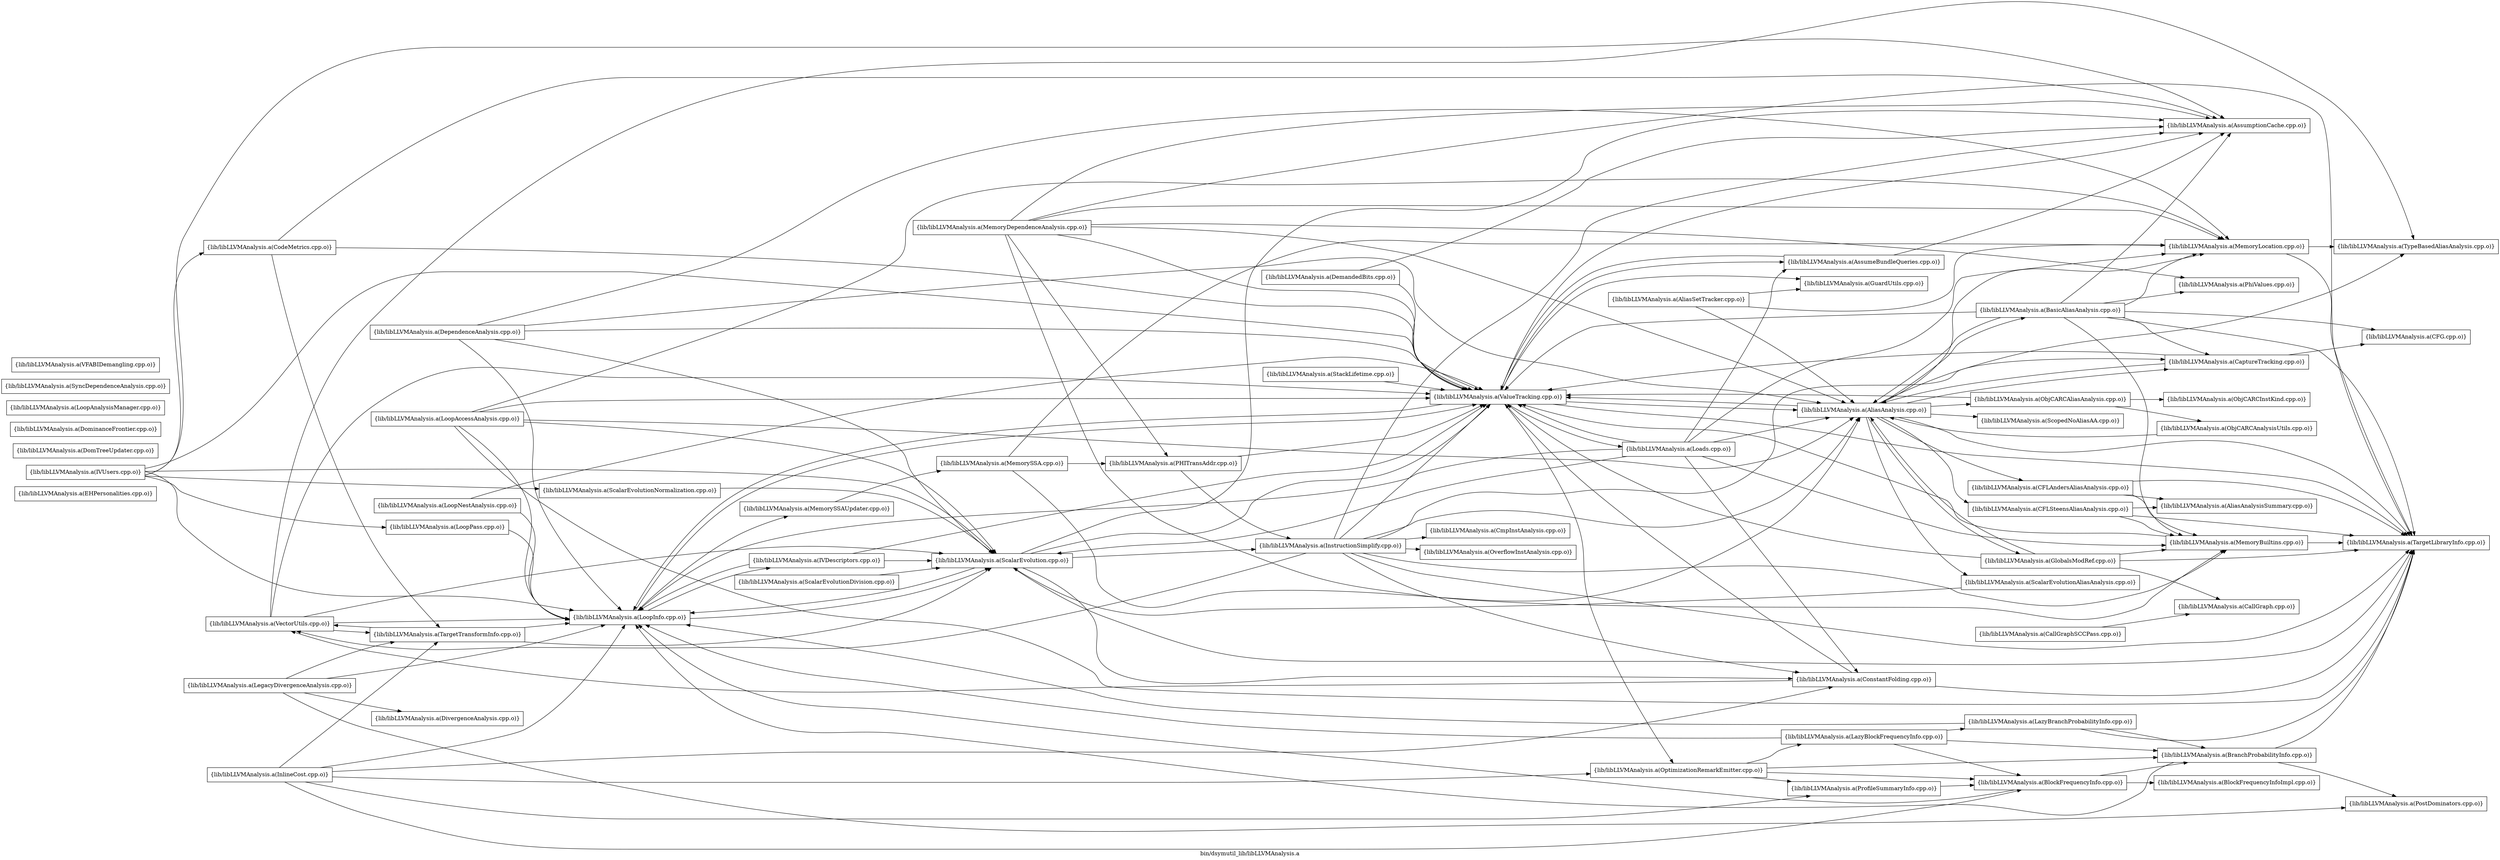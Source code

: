 digraph "bin/dsymutil_lib/libLLVMAnalysis.a" {
	label="bin/dsymutil_lib/libLLVMAnalysis.a";
	rankdir=LR;

	Node0x561dccf70db8 [shape=record,shape=box,group=0,label="{lib/libLLVMAnalysis.a(EHPersonalities.cpp.o)}"];
	Node0x561dccf71df8 [shape=record,shape=box,group=0,label="{lib/libLLVMAnalysis.a(VectorUtils.cpp.o)}"];
	Node0x561dccf71df8 -> Node0x561dccf75db8;
	Node0x561dccf71df8 -> Node0x561dccf7b3f8;
	Node0x561dccf71df8 -> Node0x561dccf6fdc8;
	Node0x561dccf71df8 -> Node0x561dccf70f48;
	Node0x561dccf71df8 -> Node0x561dccf71178;
	Node0x561dccf6fdc8 [shape=record,shape=box,group=0,label="{lib/libLLVMAnalysis.a(TargetTransformInfo.cpp.o)}"];
	Node0x561dccf6fdc8 -> Node0x561dccf75db8;
	Node0x561dccf6fdc8 -> Node0x561dccf7b3f8;
	Node0x561dccf6fdc8 -> Node0x561dccf71df8;
	Node0x561dccf71178 [shape=record,shape=box,group=0,label="{lib/libLLVMAnalysis.a(ValueTracking.cpp.o)}"];
	Node0x561dccf71178 -> Node0x561dccf8d698;
	Node0x561dccf71178 -> Node0x561dccf89958;
	Node0x561dccf71178 -> Node0x561dccf894f8;
	Node0x561dccf71178 -> Node0x561dccf6ffa8;
	Node0x561dccf71178 -> Node0x561dccf8b898;
	Node0x561dccf71178 -> Node0x561dccf75db8;
	Node0x561dccf71178 -> Node0x561dccf7ed78;
	Node0x561dccf71178 -> Node0x561dccf70598;
	Node0x561dccf7bb78 [shape=record,shape=box,group=0,label="{lib/libLLVMAnalysis.a(ProfileSummaryInfo.cpp.o)}"];
	Node0x561dccf7bb78 -> Node0x561dccf886e8;
	Node0x561dccf8d698 [shape=record,shape=box,group=0,label="{lib/libLLVMAnalysis.a(AliasAnalysis.cpp.o)}"];
	Node0x561dccf8d698 -> Node0x561dccf889b8;
	Node0x561dccf8d698 -> Node0x561dccf86ac8;
	Node0x561dccf8d698 -> Node0x561dccf85ad8;
	Node0x561dccf8d698 -> Node0x561dccf713f8;
	Node0x561dccf8d698 -> Node0x561dccf70bd8;
	Node0x561dccf8d698 -> Node0x561dccf77898;
	Node0x561dccf8d698 -> Node0x561dccf7fe58;
	Node0x561dccf8d698 -> Node0x561dccf7b6c8;
	Node0x561dccf8d698 -> Node0x561dccf70598;
	Node0x561dccf8d698 -> Node0x561dccf70f48;
	Node0x561dccf8d698 -> Node0x561dccf71948;
	Node0x561dccf8d698 -> Node0x561dccf71178;
	Node0x561dccf6f328 [shape=record,shape=box,group=0,label="{lib/libLLVMAnalysis.a(DomTreeUpdater.cpp.o)}"];
	Node0x561dccf75db8 [shape=record,shape=box,group=0,label="{lib/libLLVMAnalysis.a(LoopInfo.cpp.o)}"];
	Node0x561dccf75db8 -> Node0x561dccf774d8;
	Node0x561dccf75db8 -> Node0x561dccf77398;
	Node0x561dccf75db8 -> Node0x561dccf7b3f8;
	Node0x561dccf75db8 -> Node0x561dccf71178;
	Node0x561dccf7b3f8 [shape=record,shape=box,group=0,label="{lib/libLLVMAnalysis.a(ScalarEvolution.cpp.o)}"];
	Node0x561dccf7b3f8 -> Node0x561dccf894f8;
	Node0x561dccf7b3f8 -> Node0x561dccf73838;
	Node0x561dccf7b3f8 -> Node0x561dccf79d78;
	Node0x561dccf7b3f8 -> Node0x561dccf75db8;
	Node0x561dccf7b3f8 -> Node0x561dccf70598;
	Node0x561dccf7b3f8 -> Node0x561dccf71178;
	Node0x561dccf73838 [shape=record,shape=box,group=0,label="{lib/libLLVMAnalysis.a(ConstantFolding.cpp.o)}"];
	Node0x561dccf73838 -> Node0x561dccf70598;
	Node0x561dccf73838 -> Node0x561dccf71178;
	Node0x561dccf73838 -> Node0x561dccf71df8;
	Node0x561dccf886e8 [shape=record,shape=box,group=0,label="{lib/libLLVMAnalysis.a(BlockFrequencyInfo.cpp.o)}"];
	Node0x561dccf886e8 -> Node0x561dccf87b58;
	Node0x561dccf886e8 -> Node0x561dccf87428;
	Node0x561dccf886e8 -> Node0x561dccf75db8;
	Node0x561dccf87b58 [shape=record,shape=box,group=0,label="{lib/libLLVMAnalysis.a(BlockFrequencyInfoImpl.cpp.o)}"];
	Node0x561dccf889b8 [shape=record,shape=box,group=0,label="{lib/libLLVMAnalysis.a(BasicAliasAnalysis.cpp.o)}"];
	Node0x561dccf889b8 -> Node0x561dccf8d698;
	Node0x561dccf889b8 -> Node0x561dccf894f8;
	Node0x561dccf889b8 -> Node0x561dccf871a8;
	Node0x561dccf889b8 -> Node0x561dccf713f8;
	Node0x561dccf889b8 -> Node0x561dccf73ec8;
	Node0x561dccf889b8 -> Node0x561dccf77898;
	Node0x561dccf889b8 -> Node0x561dccf7d608;
	Node0x561dccf889b8 -> Node0x561dccf70598;
	Node0x561dccf889b8 -> Node0x561dccf71178;
	Node0x561dccf6f288 [shape=record,shape=box,group=0,label="{lib/libLLVMAnalysis.a(DominanceFrontier.cpp.o)}"];
	Node0x561dccf70bd8 [shape=record,shape=box,group=0,label="{lib/libLLVMAnalysis.a(GlobalsModRef.cpp.o)}"];
	Node0x561dccf70bd8 -> Node0x561dccf8d698;
	Node0x561dccf70bd8 -> Node0x561dccf85128;
	Node0x561dccf70bd8 -> Node0x561dccf73ec8;
	Node0x561dccf70bd8 -> Node0x561dccf70598;
	Node0x561dccf70bd8 -> Node0x561dccf71178;
	Node0x561dccf78b08 [shape=record,shape=box,group=0,label="{lib/libLLVMAnalysis.a(IVUsers.cpp.o)}"];
	Node0x561dccf78b08 -> Node0x561dccf894f8;
	Node0x561dccf78b08 -> Node0x561dccf79788;
	Node0x561dccf78b08 -> Node0x561dccf75db8;
	Node0x561dccf78b08 -> Node0x561dccf743c8;
	Node0x561dccf78b08 -> Node0x561dccf7b3f8;
	Node0x561dccf78b08 -> Node0x561dccf782e8;
	Node0x561dccf78b08 -> Node0x561dccf71178;
	Node0x561dccf788d8 [shape=record,shape=box,group=0,label="{lib/libLLVMAnalysis.a(MemoryDependenceAnalysis.cpp.o)}"];
	Node0x561dccf788d8 -> Node0x561dccf8d698;
	Node0x561dccf788d8 -> Node0x561dccf894f8;
	Node0x561dccf788d8 -> Node0x561dccf73ec8;
	Node0x561dccf788d8 -> Node0x561dccf77898;
	Node0x561dccf788d8 -> Node0x561dccf7d388;
	Node0x561dccf788d8 -> Node0x561dccf7d608;
	Node0x561dccf788d8 -> Node0x561dccf70598;
	Node0x561dccf788d8 -> Node0x561dccf71178;
	Node0x561dccf7b6c8 [shape=record,shape=box,group=0,label="{lib/libLLVMAnalysis.a(ScalarEvolutionAliasAnalysis.cpp.o)}"];
	Node0x561dccf7b6c8 -> Node0x561dccf7b3f8;
	Node0x561dccf8b898 [shape=record,shape=box,group=0,label="{lib/libLLVMAnalysis.a(Loads.cpp.o)}"];
	Node0x561dccf8b898 -> Node0x561dccf8d698;
	Node0x561dccf8b898 -> Node0x561dccf89958;
	Node0x561dccf8b898 -> Node0x561dccf73838;
	Node0x561dccf8b898 -> Node0x561dccf75db8;
	Node0x561dccf8b898 -> Node0x561dccf73ec8;
	Node0x561dccf8b898 -> Node0x561dccf77898;
	Node0x561dccf8b898 -> Node0x561dccf7b3f8;
	Node0x561dccf8b898 -> Node0x561dccf71178;
	Node0x561dccf86ac8 [shape=record,shape=box,group=0,label="{lib/libLLVMAnalysis.a(CFLAndersAliasAnalysis.cpp.o)}"];
	Node0x561dccf86ac8 -> Node0x561dccf86258;
	Node0x561dccf86ac8 -> Node0x561dccf73ec8;
	Node0x561dccf86ac8 -> Node0x561dccf70598;
	Node0x561dccf85ad8 [shape=record,shape=box,group=0,label="{lib/libLLVMAnalysis.a(CFLSteensAliasAnalysis.cpp.o)}"];
	Node0x561dccf85ad8 -> Node0x561dccf86258;
	Node0x561dccf85ad8 -> Node0x561dccf73ec8;
	Node0x561dccf85ad8 -> Node0x561dccf70598;
	Node0x561dccf71628 [shape=record,shape=box,group=0,label="{lib/libLLVMAnalysis.a(CallGraphSCCPass.cpp.o)}"];
	Node0x561dccf71628 -> Node0x561dccf85128;
	Node0x561dccf70f48 [shape=record,shape=box,group=0,label="{lib/libLLVMAnalysis.a(TypeBasedAliasAnalysis.cpp.o)}"];
	Node0x561dccf71948 [shape=record,shape=box,group=0,label="{lib/libLLVMAnalysis.a(ScopedNoAliasAA.cpp.o)}"];
	Node0x561dccf871a8 [shape=record,shape=box,group=0,label="{lib/libLLVMAnalysis.a(CFG.cpp.o)}"];
	Node0x561dccf87428 [shape=record,shape=box,group=0,label="{lib/libLLVMAnalysis.a(BranchProbabilityInfo.cpp.o)}"];
	Node0x561dccf87428 -> Node0x561dccf75db8;
	Node0x561dccf87428 -> Node0x561dccf7ce38;
	Node0x561dccf87428 -> Node0x561dccf70598;
	Node0x561dccf79d78 [shape=record,shape=box,group=0,label="{lib/libLLVMAnalysis.a(InstructionSimplify.cpp.o)}"];
	Node0x561dccf79d78 -> Node0x561dccf8d698;
	Node0x561dccf79d78 -> Node0x561dccf894f8;
	Node0x561dccf79d78 -> Node0x561dccf713f8;
	Node0x561dccf79d78 -> Node0x561dccf73838;
	Node0x561dccf79d78 -> Node0x561dccf7ab38;
	Node0x561dccf79d78 -> Node0x561dccf73ec8;
	Node0x561dccf79d78 -> Node0x561dccf7dc98;
	Node0x561dccf79d78 -> Node0x561dccf70598;
	Node0x561dccf79d78 -> Node0x561dccf71178;
	Node0x561dccf79d78 -> Node0x561dccf71df8;
	Node0x561dccf70598 [shape=record,shape=box,group=0,label="{lib/libLLVMAnalysis.a(TargetLibraryInfo.cpp.o)}"];
	Node0x561dccf8af38 [shape=record,shape=box,group=0,label="{lib/libLLVMAnalysis.a(LazyBlockFrequencyInfo.cpp.o)}"];
	Node0x561dccf8af38 -> Node0x561dccf886e8;
	Node0x561dccf8af38 -> Node0x561dccf87428;
	Node0x561dccf8af38 -> Node0x561dccf8a1c8;
	Node0x561dccf8af38 -> Node0x561dccf75db8;
	Node0x561dccf894f8 [shape=record,shape=box,group=0,label="{lib/libLLVMAnalysis.a(AssumptionCache.cpp.o)}"];
	Node0x561dccf7ed78 [shape=record,shape=box,group=0,label="{lib/libLLVMAnalysis.a(OptimizationRemarkEmitter.cpp.o)}"];
	Node0x561dccf7ed78 -> Node0x561dccf886e8;
	Node0x561dccf7ed78 -> Node0x561dccf87428;
	Node0x561dccf7ed78 -> Node0x561dccf8af38;
	Node0x561dccf7ed78 -> Node0x561dccf7bb78;
	Node0x561dccf77b18 [shape=record,shape=box,group=0,label="{lib/libLLVMAnalysis.a(MemorySSA.cpp.o)}"];
	Node0x561dccf77b18 -> Node0x561dccf8d698;
	Node0x561dccf77b18 -> Node0x561dccf77898;
	Node0x561dccf77b18 -> Node0x561dccf7d388;
	Node0x561dccf77398 [shape=record,shape=box,group=0,label="{lib/libLLVMAnalysis.a(MemorySSAUpdater.cpp.o)}"];
	Node0x561dccf77398 -> Node0x561dccf77b18;
	Node0x561dccf7e558 [shape=record,shape=box,group=0,label="{lib/libLLVMAnalysis.a(ObjCARCInstKind.cpp.o)}"];
	Node0x561dccf7a548 [shape=record,shape=box,group=0,label="{lib/libLLVMAnalysis.a(InlineCost.cpp.o)}"];
	Node0x561dccf7a548 -> Node0x561dccf886e8;
	Node0x561dccf7a548 -> Node0x561dccf73838;
	Node0x561dccf7a548 -> Node0x561dccf75db8;
	Node0x561dccf7a548 -> Node0x561dccf7ed78;
	Node0x561dccf7a548 -> Node0x561dccf7bb78;
	Node0x561dccf7a548 -> Node0x561dccf6fdc8;
	Node0x561dccf6ece8 [shape=record,shape=box,group=0,label="{lib/libLLVMAnalysis.a(StackLifetime.cpp.o)}"];
	Node0x561dccf6ece8 -> Node0x561dccf71178;
	Node0x561dccf77898 [shape=record,shape=box,group=0,label="{lib/libLLVMAnalysis.a(MemoryLocation.cpp.o)}"];
	Node0x561dccf77898 -> Node0x561dccf70598;
	Node0x561dccf77898 -> Node0x561dccf70f48;
	Node0x561dccf72bb8 [shape=record,shape=box,group=0,label="{lib/libLLVMAnalysis.a(DemandedBits.cpp.o)}"];
	Node0x561dccf72bb8 -> Node0x561dccf894f8;
	Node0x561dccf72bb8 -> Node0x561dccf71178;
	Node0x561dccf8be38 [shape=record,shape=box,group=0,label="{lib/libLLVMAnalysis.a(LoopAccessAnalysis.cpp.o)}"];
	Node0x561dccf8be38 -> Node0x561dccf8d698;
	Node0x561dccf8be38 -> Node0x561dccf75db8;
	Node0x561dccf8be38 -> Node0x561dccf77898;
	Node0x561dccf8be38 -> Node0x561dccf7b3f8;
	Node0x561dccf8be38 -> Node0x561dccf70598;
	Node0x561dccf8be38 -> Node0x561dccf71178;
	Node0x561dccf8a998 [shape=record,shape=box,group=0,label="{lib/libLLVMAnalysis.a(LegacyDivergenceAnalysis.cpp.o)}"];
	Node0x561dccf8a998 -> Node0x561dccf8c518;
	Node0x561dccf8a998 -> Node0x561dccf75db8;
	Node0x561dccf8a998 -> Node0x561dccf7ce38;
	Node0x561dccf8a998 -> Node0x561dccf6fdc8;
	Node0x561dccf743c8 [shape=record,shape=box,group=0,label="{lib/libLLVMAnalysis.a(LoopPass.cpp.o)}"];
	Node0x561dccf743c8 -> Node0x561dccf75db8;
	Node0x561dccf782e8 [shape=record,shape=box,group=0,label="{lib/libLLVMAnalysis.a(ScalarEvolutionNormalization.cpp.o)}"];
	Node0x561dccf782e8 -> Node0x561dccf7b3f8;
	Node0x561dccf73ec8 [shape=record,shape=box,group=0,label="{lib/libLLVMAnalysis.a(MemoryBuiltins.cpp.o)}"];
	Node0x561dccf73ec8 -> Node0x561dccf70598;
	Node0x561dccf73ec8 -> Node0x561dccf71178;
	Node0x561dccf7ce38 [shape=record,shape=box,group=0,label="{lib/libLLVMAnalysis.a(PostDominators.cpp.o)}"];
	Node0x561dccf774d8 [shape=record,shape=box,group=0,label="{lib/libLLVMAnalysis.a(IVDescriptors.cpp.o)}"];
	Node0x561dccf774d8 -> Node0x561dccf75db8;
	Node0x561dccf774d8 -> Node0x561dccf7b3f8;
	Node0x561dccf774d8 -> Node0x561dccf71178;
	Node0x561dccf85128 [shape=record,shape=box,group=0,label="{lib/libLLVMAnalysis.a(CallGraph.cpp.o)}"];
	Node0x561dccf713f8 [shape=record,shape=box,group=0,label="{lib/libLLVMAnalysis.a(CaptureTracking.cpp.o)}"];
	Node0x561dccf713f8 -> Node0x561dccf8d698;
	Node0x561dccf713f8 -> Node0x561dccf871a8;
	Node0x561dccf713f8 -> Node0x561dccf71178;
	Node0x561dccf89958 [shape=record,shape=box,group=0,label="{lib/libLLVMAnalysis.a(AssumeBundleQueries.cpp.o)}"];
	Node0x561dccf89958 -> Node0x561dccf894f8;
	Node0x561dccf89958 -> Node0x561dccf71178;
	Node0x561dccf72988 [shape=record,shape=box,group=0,label="{lib/libLLVMAnalysis.a(DependenceAnalysis.cpp.o)}"];
	Node0x561dccf72988 -> Node0x561dccf8d698;
	Node0x561dccf72988 -> Node0x561dccf75db8;
	Node0x561dccf72988 -> Node0x561dccf77898;
	Node0x561dccf72988 -> Node0x561dccf7b3f8;
	Node0x561dccf72988 -> Node0x561dccf71178;
	Node0x561dccf6ffa8 [shape=record,shape=box,group=0,label="{lib/libLLVMAnalysis.a(GuardUtils.cpp.o)}"];
	Node0x561dccf7fe58 [shape=record,shape=box,group=0,label="{lib/libLLVMAnalysis.a(ObjCARCAliasAnalysis.cpp.o)}"];
	Node0x561dccf7fe58 -> Node0x561dccf7f228;
	Node0x561dccf7fe58 -> Node0x561dccf7e558;
	Node0x561dccf7fe58 -> Node0x561dccf71178;
	Node0x561dccf7d608 [shape=record,shape=box,group=0,label="{lib/libLLVMAnalysis.a(PhiValues.cpp.o)}"];
	Node0x561dccf86258 [shape=record,shape=box,group=0,label="{lib/libLLVMAnalysis.a(AliasAnalysisSummary.cpp.o)}"];
	Node0x561dccf79788 [shape=record,shape=box,group=0,label="{lib/libLLVMAnalysis.a(CodeMetrics.cpp.o)}"];
	Node0x561dccf79788 -> Node0x561dccf894f8;
	Node0x561dccf79788 -> Node0x561dccf6fdc8;
	Node0x561dccf79788 -> Node0x561dccf71178;
	Node0x561dccf7ab38 [shape=record,shape=box,group=0,label="{lib/libLLVMAnalysis.a(CmpInstAnalysis.cpp.o)}"];
	Node0x561dccf7dc98 [shape=record,shape=box,group=0,label="{lib/libLLVMAnalysis.a(OverflowInstAnalysis.cpp.o)}"];
	Node0x561dccf8a1c8 [shape=record,shape=box,group=0,label="{lib/libLLVMAnalysis.a(LazyBranchProbabilityInfo.cpp.o)}"];
	Node0x561dccf8a1c8 -> Node0x561dccf87428;
	Node0x561dccf8a1c8 -> Node0x561dccf75db8;
	Node0x561dccf8a1c8 -> Node0x561dccf70598;
	Node0x561dccf8c518 [shape=record,shape=box,group=0,label="{lib/libLLVMAnalysis.a(DivergenceAnalysis.cpp.o)}"];
	Node0x561dccf713a8 [shape=record,shape=box,group=0,label="{lib/libLLVMAnalysis.a(AliasSetTracker.cpp.o)}"];
	Node0x561dccf713a8 -> Node0x561dccf8d698;
	Node0x561dccf713a8 -> Node0x561dccf6ffa8;
	Node0x561dccf713a8 -> Node0x561dccf77898;
	Node0x561dccf75b88 [shape=record,shape=box,group=0,label="{lib/libLLVMAnalysis.a(LoopAnalysisManager.cpp.o)}"];
	Node0x561dccf75638 [shape=record,shape=box,group=0,label="{lib/libLLVMAnalysis.a(LoopNestAnalysis.cpp.o)}"];
	Node0x561dccf75638 -> Node0x561dccf75db8;
	Node0x561dccf75638 -> Node0x561dccf71178;
	Node0x561dccf7d388 [shape=record,shape=box,group=0,label="{lib/libLLVMAnalysis.a(PHITransAddr.cpp.o)}"];
	Node0x561dccf7d388 -> Node0x561dccf79d78;
	Node0x561dccf7d388 -> Node0x561dccf71178;
	Node0x561dccf7f228 [shape=record,shape=box,group=0,label="{lib/libLLVMAnalysis.a(ObjCARCAnalysisUtils.cpp.o)}"];
	Node0x561dccf7f228 -> Node0x561dccf8d698;
	Node0x561dccf785b8 [shape=record,shape=box,group=0,label="{lib/libLLVMAnalysis.a(ScalarEvolutionDivision.cpp.o)}"];
	Node0x561dccf785b8 -> Node0x561dccf7b3f8;
	Node0x561dccf6f918 [shape=record,shape=box,group=0,label="{lib/libLLVMAnalysis.a(SyncDependenceAnalysis.cpp.o)}"];
	Node0x561dccf72c08 [shape=record,shape=box,group=0,label="{lib/libLLVMAnalysis.a(VFABIDemangling.cpp.o)}"];
}
